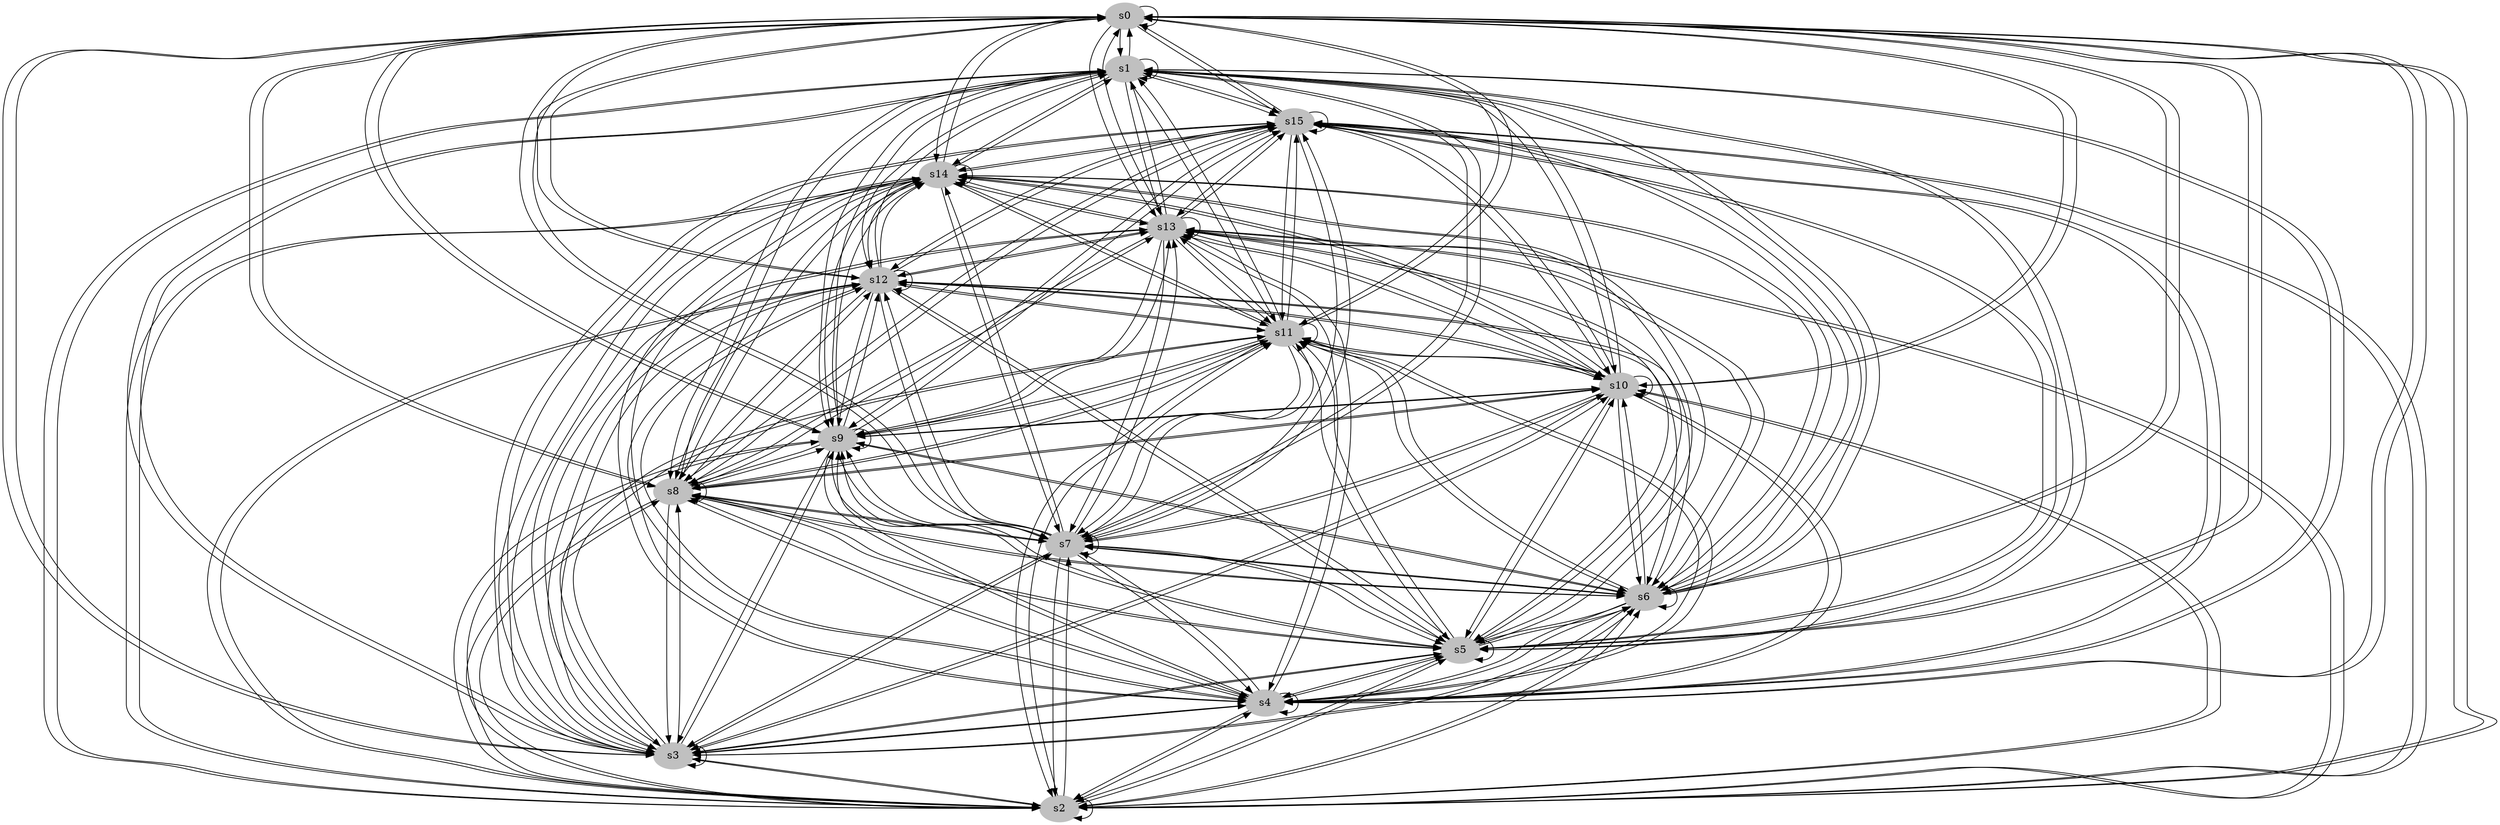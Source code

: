 // State Space Graph
digraph {
	s0 [color=grey style=filled]
	s1 [color=grey style=filled]
	s2 [color=grey style=filled]
	s3 [color=grey style=filled]
	s4 [color=grey style=filled]
	s5 [color=grey style=filled]
	s6 [color=grey style=filled]
	s7 [color=grey style=filled]
	s8 [color=grey style=filled]
	s9 [color=grey style=filled]
	s10 [color=grey style=filled]
	s11 [color=grey style=filled]
	s12 [color=grey style=filled]
	s13 [color=grey style=filled]
	s14 [color=grey style=filled]
	s15 [color=grey style=filled]
	s0 -> s6
	s0 -> s8
	s0 -> s7
	s0 -> s3
	s0 -> s11
	s0 -> s4
	s0 -> s15
	s0 -> s2
	s0 -> s12
	s0 -> s10
	s0 -> s13
	s0 -> s5
	s0 -> s1
	s0 -> s14
	s0 -> s0
	s0 -> s9
	s1 -> s6
	s1 -> s8
	s1 -> s7
	s1 -> s3
	s1 -> s11
	s1 -> s4
	s1 -> s15
	s1 -> s2
	s1 -> s12
	s1 -> s10
	s1 -> s13
	s1 -> s5
	s1 -> s1
	s1 -> s14
	s1 -> s0
	s1 -> s9
	s2 -> s6
	s2 -> s8
	s2 -> s7
	s2 -> s3
	s2 -> s11
	s2 -> s4
	s2 -> s15
	s2 -> s2
	s2 -> s12
	s2 -> s10
	s2 -> s13
	s2 -> s5
	s2 -> s1
	s2 -> s14
	s2 -> s0
	s2 -> s9
	s3 -> s6
	s3 -> s8
	s3 -> s7
	s3 -> s3
	s3 -> s11
	s3 -> s4
	s3 -> s15
	s3 -> s2
	s3 -> s12
	s3 -> s10
	s3 -> s13
	s3 -> s5
	s3 -> s1
	s3 -> s14
	s3 -> s0
	s3 -> s9
	s4 -> s6
	s4 -> s8
	s4 -> s7
	s4 -> s3
	s4 -> s11
	s4 -> s4
	s4 -> s15
	s4 -> s2
	s4 -> s12
	s4 -> s10
	s4 -> s13
	s4 -> s5
	s4 -> s1
	s4 -> s14
	s4 -> s0
	s4 -> s9
	s5 -> s6
	s5 -> s8
	s5 -> s7
	s5 -> s3
	s5 -> s11
	s5 -> s4
	s5 -> s15
	s5 -> s2
	s5 -> s12
	s5 -> s10
	s5 -> s13
	s5 -> s5
	s5 -> s1
	s5 -> s14
	s5 -> s0
	s5 -> s9
	s6 -> s6
	s6 -> s8
	s6 -> s7
	s6 -> s3
	s6 -> s11
	s6 -> s4
	s6 -> s15
	s6 -> s2
	s6 -> s12
	s6 -> s10
	s6 -> s13
	s6 -> s5
	s6 -> s1
	s6 -> s14
	s6 -> s0
	s6 -> s9
	s7 -> s6
	s7 -> s8
	s7 -> s7
	s7 -> s3
	s7 -> s11
	s7 -> s4
	s7 -> s15
	s7 -> s2
	s7 -> s12
	s7 -> s10
	s7 -> s13
	s7 -> s5
	s7 -> s1
	s7 -> s14
	s7 -> s0
	s7 -> s9
	s8 -> s6
	s8 -> s8
	s8 -> s7
	s8 -> s3
	s8 -> s11
	s8 -> s4
	s8 -> s15
	s8 -> s2
	s8 -> s12
	s8 -> s10
	s8 -> s13
	s8 -> s5
	s8 -> s1
	s8 -> s14
	s8 -> s0
	s8 -> s9
	s9 -> s6
	s9 -> s8
	s9 -> s7
	s9 -> s3
	s9 -> s11
	s9 -> s4
	s9 -> s15
	s9 -> s2
	s9 -> s12
	s9 -> s10
	s9 -> s13
	s9 -> s5
	s9 -> s1
	s9 -> s14
	s9 -> s0
	s9 -> s9
	s10 -> s6
	s10 -> s8
	s10 -> s7
	s10 -> s3
	s10 -> s11
	s10 -> s4
	s10 -> s15
	s10 -> s2
	s10 -> s12
	s10 -> s10
	s10 -> s13
	s10 -> s5
	s10 -> s1
	s10 -> s14
	s10 -> s0
	s10 -> s9
	s11 -> s6
	s11 -> s8
	s11 -> s7
	s11 -> s3
	s11 -> s11
	s11 -> s4
	s11 -> s15
	s11 -> s2
	s11 -> s12
	s11 -> s10
	s11 -> s13
	s11 -> s5
	s11 -> s1
	s11 -> s14
	s11 -> s0
	s11 -> s9
	s12 -> s6
	s12 -> s8
	s12 -> s7
	s12 -> s3
	s12 -> s11
	s12 -> s4
	s12 -> s15
	s12 -> s2
	s12 -> s12
	s12 -> s10
	s12 -> s13
	s12 -> s5
	s12 -> s1
	s12 -> s14
	s12 -> s0
	s12 -> s9
	s13 -> s6
	s13 -> s8
	s13 -> s7
	s13 -> s3
	s13 -> s11
	s13 -> s4
	s13 -> s15
	s13 -> s2
	s13 -> s12
	s13 -> s10
	s13 -> s13
	s13 -> s5
	s13 -> s1
	s13 -> s14
	s13 -> s0
	s13 -> s9
	s14 -> s6
	s14 -> s8
	s14 -> s7
	s14 -> s3
	s14 -> s11
	s14 -> s4
	s14 -> s15
	s14 -> s2
	s14 -> s12
	s14 -> s10
	s14 -> s13
	s14 -> s5
	s14 -> s1
	s14 -> s14
	s14 -> s0
	s14 -> s9
	s15 -> s6
	s15 -> s8
	s15 -> s7
	s15 -> s3
	s15 -> s11
	s15 -> s4
	s15 -> s15
	s15 -> s2
	s15 -> s12
	s15 -> s10
	s15 -> s13
	s15 -> s5
	s15 -> s1
	s15 -> s14
	s15 -> s0
	s15 -> s9
}
